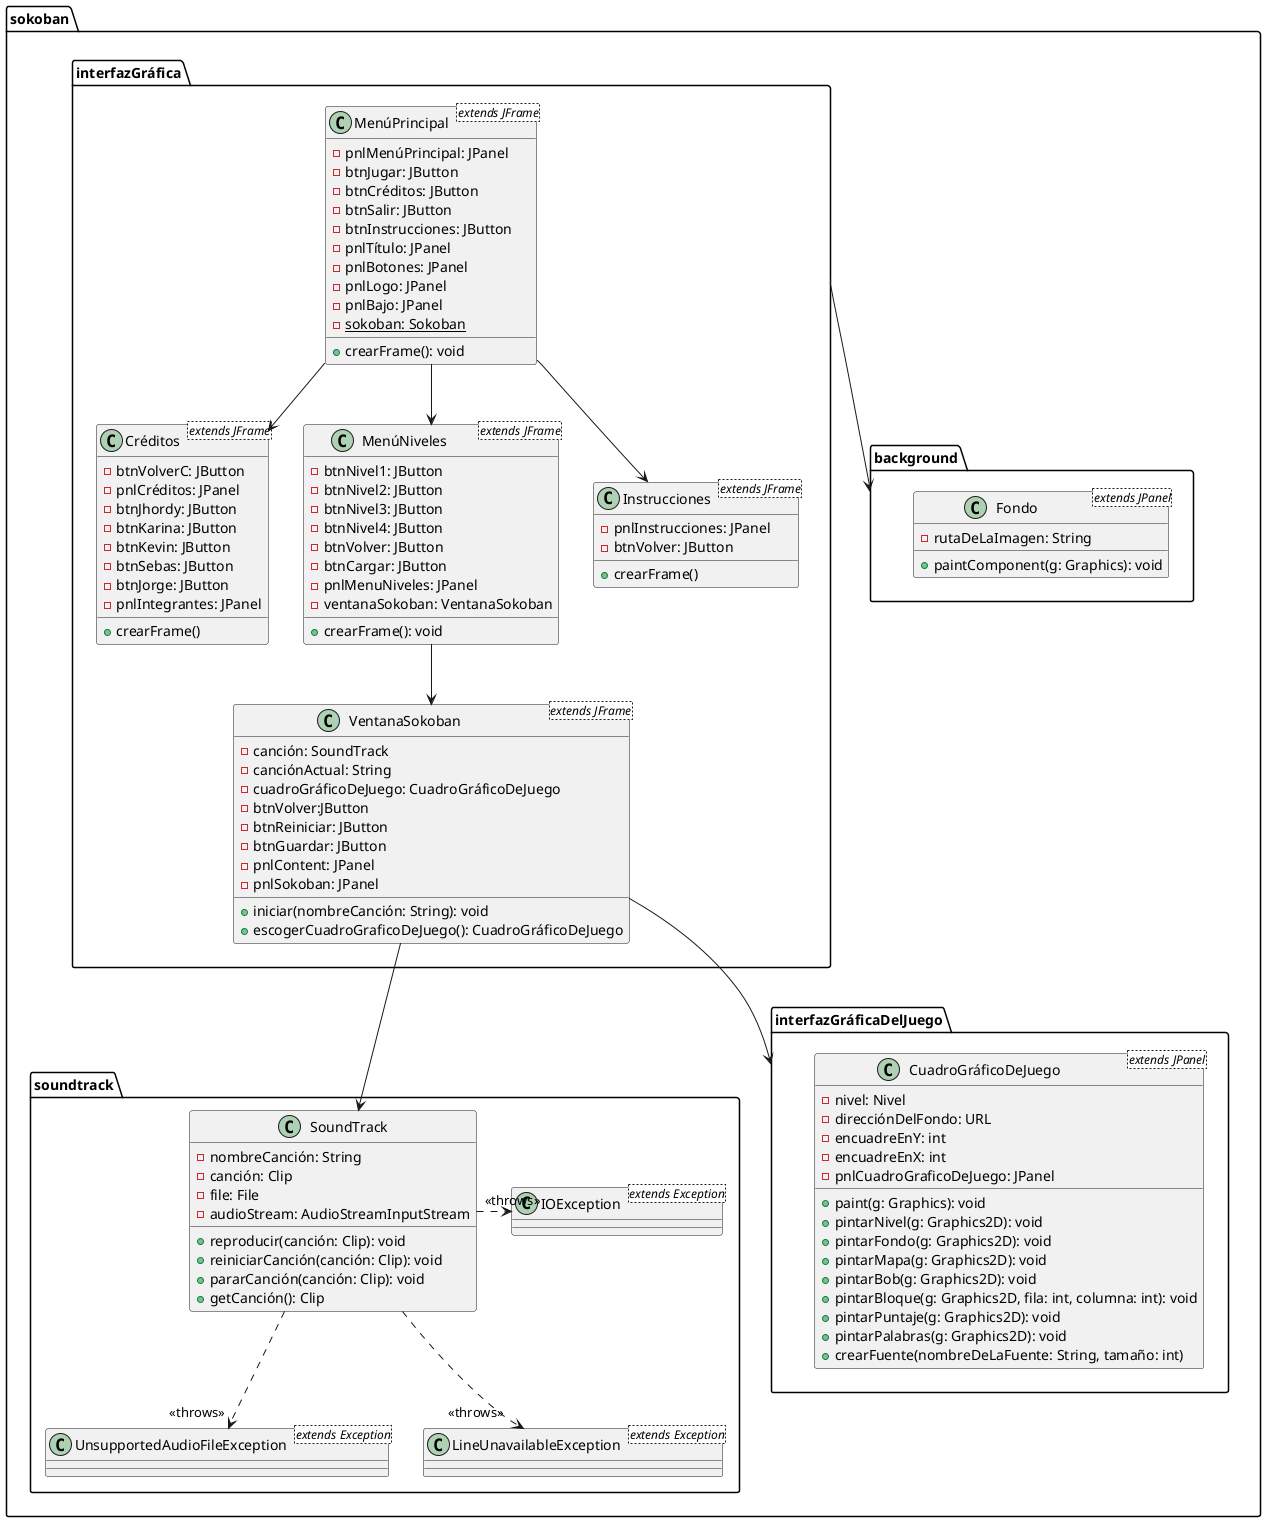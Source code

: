 @startuml
'https://plantuml.com/class-diagram
package sokoban {
    package soundtrack {
            class UnsupportedAudioFileException <extends Exception>

            class IOException <extends Exception>

            class LineUnavailableException <extends Exception>

            class SoundTrack {
                - nombreCanción: String
                - canción: Clip
                - file: File
                - audioStream: AudioStreamInputStream

                + reproducir(canción: Clip): void
                + reiniciarCanción(canción: Clip): void
                + pararCanción(canción: Clip): void
                + getCanción(): Clip
            }
        }
    package interfazGráfica <<Folder>> {
        class Créditos <extends JFrame>{
            - btnVolverC: JButton
            - pnlCréditos: JPanel
            - btnJhordy: JButton
            - btnKarina: JButton
            - btnKevin: JButton
            - btnSebas: JButton
            - btnJorge: JButton
            - pnlIntegrantes: JPanel

            + crearFrame()
        }

        class MenúNiveles <extends JFrame> {
            - btnNivel1: JButton
            - btnNivel2: JButton
            - btnNivel3: JButton
            - btnNivel4: JButton
            - btnVolver: JButton
            - btnCargar: JButton
            - pnlMenuNiveles: JPanel
            - ventanaSokoban: VentanaSokoban

            + crearFrame(): void
        }

        class Instrucciones <extends JFrame> {
            - pnlInstrucciones: JPanel
            - btnVolver: JButton

            + crearFrame()
        }

        class MenúPrincipal <extends JFrame> {
            - pnlMenúPrincipal: JPanel
            - btnJugar: JButton
            - btnCréditos: JButton
            - btnSalir: JButton
            - btnInstrucciones: JButton
            - pnlTítulo: JPanel
            - pnlBotones: JPanel
            - pnlLogo: JPanel
            - pnlBajo: JPanel
            - {static} sokoban: Sokoban

            + crearFrame(): void
        }

        class VentanaSokoban <extends JFrame> {
            - canción: SoundTrack
            - canciónActual: String
            - cuadroGráficoDeJuego: CuadroGráficoDeJuego
            - btnVolver:JButton
            - btnReiniciar: JButton
            - btnGuardar: JButton
            - pnlContent: JPanel
            - pnlSokoban: JPanel

            + iniciar(nombreCanción: String): void
            + escogerCuadroGraficoDeJuego(): CuadroGráficoDeJuego
        }
    }

    package background {
        class Fondo <extends JPanel> {
            - rutaDeLaImagen: String

            + paintComponent(g: Graphics): void
        }
    }

    package interfazGráficaDelJuego {
        class CuadroGráficoDeJuego <extends JPanel>  {
            - nivel: Nivel
            - direcciónDelFondo: URL
            - encuadreEnY: int
            - encuadreEnX: int
            - pnlCuadroGraficoDeJuego: JPanel

            + paint(g: Graphics): void
            + pintarNivel(g: Graphics2D): void
            + pintarFondo(g: Graphics2D): void
            + pintarMapa(g: Graphics2D): void
            + pintarBob(g: Graphics2D): void
            + pintarBloque(g: Graphics2D, fila: int, columna: int): void
            + pintarPuntaje(g: Graphics2D): void
            + pintarPalabras(g: Graphics2D): void
            + crearFuente(nombreDeLaFuente: String, tamaño: int)
        }
    }
}

MenúPrincipal --> MenúNiveles
MenúPrincipal --> Instrucciones
MenúPrincipal --> Créditos
MenúNiveles --> VentanaSokoban
VentanaSokoban --> interfazGráficaDelJuego
interfazGráfica --> background
VentanaSokoban --> SoundTrack
SoundTrack ..>"<<throws>>" UnsupportedAudioFileException
SoundTrack .right.>"<<throws>>" IOException
SoundTrack ..>"<<throws>>" LineUnavailableException

@enduml